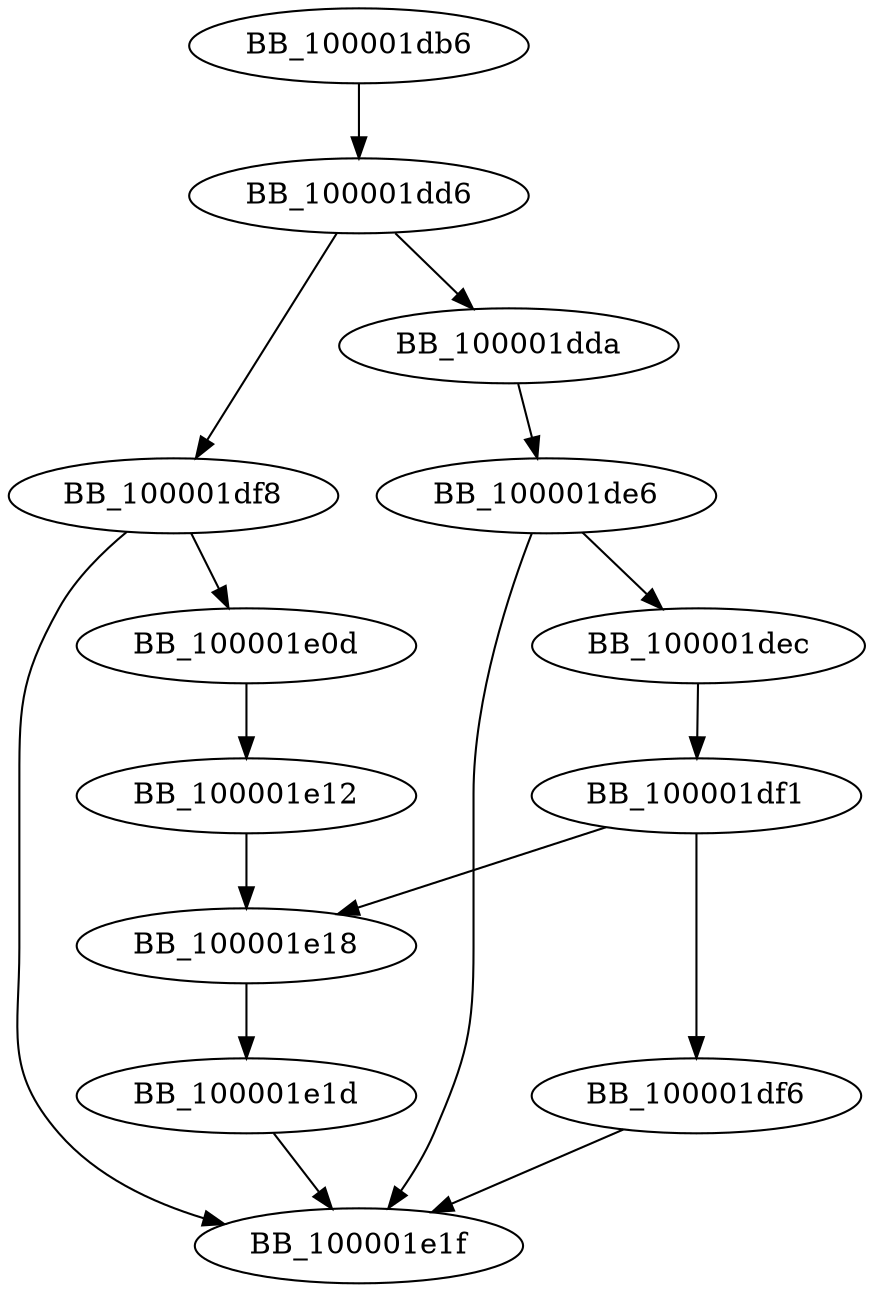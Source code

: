 DiGraph __Z8do_mkdirPKct{
BB_100001db6->BB_100001dd6
BB_100001dd6->BB_100001dda
BB_100001dd6->BB_100001df8
BB_100001dda->BB_100001de6
BB_100001de6->BB_100001dec
BB_100001de6->BB_100001e1f
BB_100001dec->BB_100001df1
BB_100001df1->BB_100001df6
BB_100001df1->BB_100001e18
BB_100001df6->BB_100001e1f
BB_100001df8->BB_100001e0d
BB_100001df8->BB_100001e1f
BB_100001e0d->BB_100001e12
BB_100001e12->BB_100001e18
BB_100001e18->BB_100001e1d
BB_100001e1d->BB_100001e1f
}
